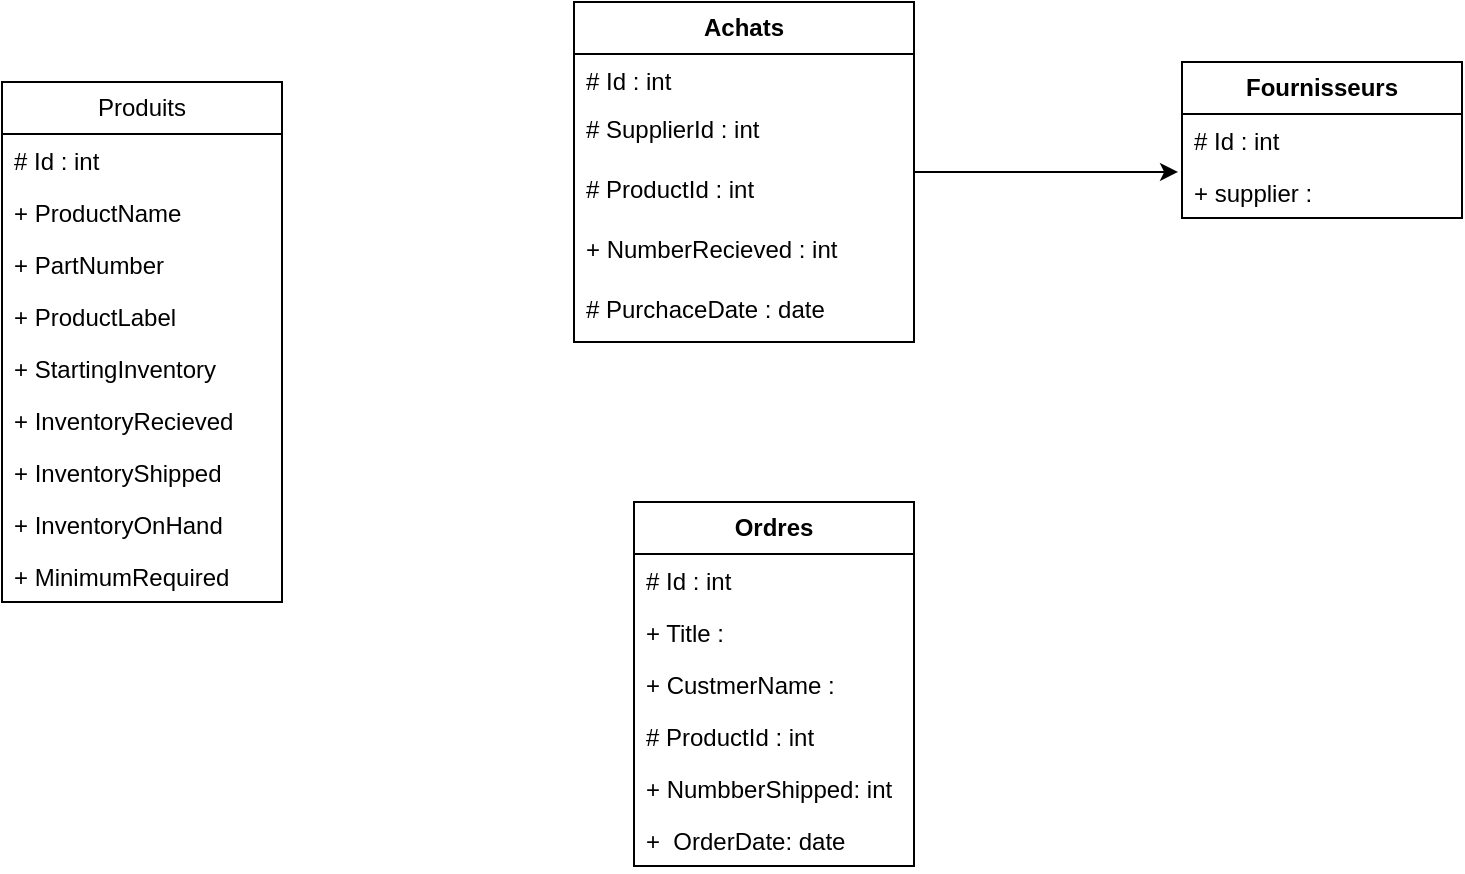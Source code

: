 <mxfile version="22.1.1" type="github">
  <diagram name="Page-1" id="6sfD6XuJXOn0PDrtRclJ">
    <mxGraphModel dx="525" dy="575" grid="1" gridSize="10" guides="1" tooltips="1" connect="1" arrows="1" fold="1" page="1" pageScale="1" pageWidth="827" pageHeight="1169" math="0" shadow="0">
      <root>
        <mxCell id="0" />
        <mxCell id="1" parent="0" />
        <mxCell id="7ul_TQOTDa5sbdYVbnae-19" value="&lt;b&gt;Achats&lt;/b&gt;" style="swimlane;fontStyle=0;childLayout=stackLayout;horizontal=1;startSize=26;fillColor=none;horizontalStack=0;resizeParent=1;resizeParentMax=0;resizeLast=0;collapsible=1;marginBottom=0;whiteSpace=wrap;html=1;" vertex="1" parent="1">
          <mxGeometry x="346" y="120" width="170" height="170" as="geometry" />
        </mxCell>
        <mxCell id="7ul_TQOTDa5sbdYVbnae-20" value="# Id : int" style="text;strokeColor=none;fillColor=none;align=left;verticalAlign=top;spacingLeft=4;spacingRight=4;overflow=hidden;rotatable=0;points=[[0,0.5],[1,0.5]];portConstraint=eastwest;whiteSpace=wrap;html=1;" vertex="1" parent="7ul_TQOTDa5sbdYVbnae-19">
          <mxGeometry y="26" width="170" height="24" as="geometry" />
        </mxCell>
        <mxCell id="7ul_TQOTDa5sbdYVbnae-21" value="&lt;div&gt;# SupplierId : int&lt;/div&gt;" style="text;strokeColor=none;fillColor=none;align=left;verticalAlign=top;spacingLeft=4;spacingRight=4;overflow=hidden;rotatable=0;points=[[0,0.5],[1,0.5]];portConstraint=eastwest;whiteSpace=wrap;html=1;" vertex="1" parent="7ul_TQOTDa5sbdYVbnae-19">
          <mxGeometry y="50" width="170" height="30" as="geometry" />
        </mxCell>
        <mxCell id="7ul_TQOTDa5sbdYVbnae-22" value="# ProductId : int" style="text;strokeColor=none;fillColor=none;align=left;verticalAlign=top;spacingLeft=4;spacingRight=4;overflow=hidden;rotatable=0;points=[[0,0.5],[1,0.5]];portConstraint=eastwest;whiteSpace=wrap;html=1;" vertex="1" parent="7ul_TQOTDa5sbdYVbnae-19">
          <mxGeometry y="80" width="170" height="30" as="geometry" />
        </mxCell>
        <mxCell id="7ul_TQOTDa5sbdYVbnae-35" value="+ NumberRecieved : int" style="text;strokeColor=none;fillColor=none;align=left;verticalAlign=top;spacingLeft=4;spacingRight=4;overflow=hidden;rotatable=0;points=[[0,0.5],[1,0.5]];portConstraint=eastwest;whiteSpace=wrap;html=1;" vertex="1" parent="7ul_TQOTDa5sbdYVbnae-19">
          <mxGeometry y="110" width="170" height="30" as="geometry" />
        </mxCell>
        <mxCell id="7ul_TQOTDa5sbdYVbnae-36" value="# PurchaceDate : date" style="text;strokeColor=none;fillColor=none;align=left;verticalAlign=top;spacingLeft=4;spacingRight=4;overflow=hidden;rotatable=0;points=[[0,0.5],[1,0.5]];portConstraint=eastwest;whiteSpace=wrap;html=1;" vertex="1" parent="7ul_TQOTDa5sbdYVbnae-19">
          <mxGeometry y="140" width="170" height="30" as="geometry" />
        </mxCell>
        <mxCell id="7ul_TQOTDa5sbdYVbnae-23" value="&lt;b&gt;Fournisseurs&lt;/b&gt;" style="swimlane;fontStyle=0;childLayout=stackLayout;horizontal=1;startSize=26;fillColor=none;horizontalStack=0;resizeParent=1;resizeParentMax=0;resizeLast=0;collapsible=1;marginBottom=0;whiteSpace=wrap;html=1;" vertex="1" parent="1">
          <mxGeometry x="650" y="150" width="140" height="78" as="geometry" />
        </mxCell>
        <mxCell id="7ul_TQOTDa5sbdYVbnae-24" value="# Id : int" style="text;strokeColor=none;fillColor=none;align=left;verticalAlign=top;spacingLeft=4;spacingRight=4;overflow=hidden;rotatable=0;points=[[0,0.5],[1,0.5]];portConstraint=eastwest;whiteSpace=wrap;html=1;" vertex="1" parent="7ul_TQOTDa5sbdYVbnae-23">
          <mxGeometry y="26" width="140" height="26" as="geometry" />
        </mxCell>
        <mxCell id="7ul_TQOTDa5sbdYVbnae-25" value="+ supplier : " style="text;strokeColor=none;fillColor=none;align=left;verticalAlign=top;spacingLeft=4;spacingRight=4;overflow=hidden;rotatable=0;points=[[0,0.5],[1,0.5]];portConstraint=eastwest;whiteSpace=wrap;html=1;" vertex="1" parent="7ul_TQOTDa5sbdYVbnae-23">
          <mxGeometry y="52" width="140" height="26" as="geometry" />
        </mxCell>
        <mxCell id="7ul_TQOTDa5sbdYVbnae-27" value="&lt;b&gt;Ordres&lt;/b&gt;" style="swimlane;fontStyle=0;childLayout=stackLayout;horizontal=1;startSize=26;fillColor=none;horizontalStack=0;resizeParent=1;resizeParentMax=0;resizeLast=0;collapsible=1;marginBottom=0;whiteSpace=wrap;html=1;" vertex="1" parent="1">
          <mxGeometry x="376" y="370" width="140" height="182" as="geometry" />
        </mxCell>
        <mxCell id="7ul_TQOTDa5sbdYVbnae-28" value="# Id : int" style="text;strokeColor=none;fillColor=none;align=left;verticalAlign=top;spacingLeft=4;spacingRight=4;overflow=hidden;rotatable=0;points=[[0,0.5],[1,0.5]];portConstraint=eastwest;whiteSpace=wrap;html=1;" vertex="1" parent="7ul_TQOTDa5sbdYVbnae-27">
          <mxGeometry y="26" width="140" height="26" as="geometry" />
        </mxCell>
        <mxCell id="7ul_TQOTDa5sbdYVbnae-29" value="+ Title : " style="text;strokeColor=none;fillColor=none;align=left;verticalAlign=top;spacingLeft=4;spacingRight=4;overflow=hidden;rotatable=0;points=[[0,0.5],[1,0.5]];portConstraint=eastwest;whiteSpace=wrap;html=1;" vertex="1" parent="7ul_TQOTDa5sbdYVbnae-27">
          <mxGeometry y="52" width="140" height="26" as="geometry" />
        </mxCell>
        <mxCell id="7ul_TQOTDa5sbdYVbnae-30" value="+ CustmerName : " style="text;strokeColor=none;fillColor=none;align=left;verticalAlign=top;spacingLeft=4;spacingRight=4;overflow=hidden;rotatable=0;points=[[0,0.5],[1,0.5]];portConstraint=eastwest;whiteSpace=wrap;html=1;" vertex="1" parent="7ul_TQOTDa5sbdYVbnae-27">
          <mxGeometry y="78" width="140" height="26" as="geometry" />
        </mxCell>
        <mxCell id="7ul_TQOTDa5sbdYVbnae-39" value="# ProductId : int" style="text;strokeColor=none;fillColor=none;align=left;verticalAlign=top;spacingLeft=4;spacingRight=4;overflow=hidden;rotatable=0;points=[[0,0.5],[1,0.5]];portConstraint=eastwest;whiteSpace=wrap;html=1;" vertex="1" parent="7ul_TQOTDa5sbdYVbnae-27">
          <mxGeometry y="104" width="140" height="26" as="geometry" />
        </mxCell>
        <mxCell id="7ul_TQOTDa5sbdYVbnae-40" value="+ NumbberShipped: int" style="text;strokeColor=none;fillColor=none;align=left;verticalAlign=top;spacingLeft=4;spacingRight=4;overflow=hidden;rotatable=0;points=[[0,0.5],[1,0.5]];portConstraint=eastwest;whiteSpace=wrap;html=1;" vertex="1" parent="7ul_TQOTDa5sbdYVbnae-27">
          <mxGeometry y="130" width="140" height="26" as="geometry" />
        </mxCell>
        <mxCell id="7ul_TQOTDa5sbdYVbnae-41" value="+&amp;nbsp; OrderDate: date" style="text;strokeColor=none;fillColor=none;align=left;verticalAlign=top;spacingLeft=4;spacingRight=4;overflow=hidden;rotatable=0;points=[[0,0.5],[1,0.5]];portConstraint=eastwest;whiteSpace=wrap;html=1;" vertex="1" parent="7ul_TQOTDa5sbdYVbnae-27">
          <mxGeometry y="156" width="140" height="26" as="geometry" />
        </mxCell>
        <mxCell id="7ul_TQOTDa5sbdYVbnae-34" style="edgeStyle=orthogonalEdgeStyle;rounded=0;orthogonalLoop=1;jettySize=auto;html=1;entryX=-0.014;entryY=0.115;entryDx=0;entryDy=0;entryPerimeter=0;" edge="1" parent="1" source="7ul_TQOTDa5sbdYVbnae-19" target="7ul_TQOTDa5sbdYVbnae-25">
          <mxGeometry relative="1" as="geometry">
            <mxPoint x="717.06" y="253.012" as="targetPoint" />
          </mxGeometry>
        </mxCell>
        <mxCell id="7ul_TQOTDa5sbdYVbnae-43" value="Produits" style="swimlane;fontStyle=0;childLayout=stackLayout;horizontal=1;startSize=26;fillColor=none;horizontalStack=0;resizeParent=1;resizeParentMax=0;resizeLast=0;collapsible=1;marginBottom=0;whiteSpace=wrap;html=1;" vertex="1" parent="1">
          <mxGeometry x="60" y="160" width="140" height="260" as="geometry" />
        </mxCell>
        <mxCell id="7ul_TQOTDa5sbdYVbnae-44" value="# Id : int" style="text;strokeColor=none;fillColor=none;align=left;verticalAlign=top;spacingLeft=4;spacingRight=4;overflow=hidden;rotatable=0;points=[[0,0.5],[1,0.5]];portConstraint=eastwest;whiteSpace=wrap;html=1;" vertex="1" parent="7ul_TQOTDa5sbdYVbnae-43">
          <mxGeometry y="26" width="140" height="26" as="geometry" />
        </mxCell>
        <mxCell id="7ul_TQOTDa5sbdYVbnae-45" value="+ ProductName" style="text;strokeColor=none;fillColor=none;align=left;verticalAlign=top;spacingLeft=4;spacingRight=4;overflow=hidden;rotatable=0;points=[[0,0.5],[1,0.5]];portConstraint=eastwest;whiteSpace=wrap;html=1;" vertex="1" parent="7ul_TQOTDa5sbdYVbnae-43">
          <mxGeometry y="52" width="140" height="26" as="geometry" />
        </mxCell>
        <mxCell id="7ul_TQOTDa5sbdYVbnae-46" value="+ PartNumber" style="text;strokeColor=none;fillColor=none;align=left;verticalAlign=top;spacingLeft=4;spacingRight=4;overflow=hidden;rotatable=0;points=[[0,0.5],[1,0.5]];portConstraint=eastwest;whiteSpace=wrap;html=1;" vertex="1" parent="7ul_TQOTDa5sbdYVbnae-43">
          <mxGeometry y="78" width="140" height="26" as="geometry" />
        </mxCell>
        <mxCell id="7ul_TQOTDa5sbdYVbnae-47" value="+ ProductLabel" style="text;strokeColor=none;fillColor=none;align=left;verticalAlign=top;spacingLeft=4;spacingRight=4;overflow=hidden;rotatable=0;points=[[0,0.5],[1,0.5]];portConstraint=eastwest;whiteSpace=wrap;html=1;" vertex="1" parent="7ul_TQOTDa5sbdYVbnae-43">
          <mxGeometry y="104" width="140" height="26" as="geometry" />
        </mxCell>
        <mxCell id="7ul_TQOTDa5sbdYVbnae-48" value="+ StartingInventory" style="text;strokeColor=none;fillColor=none;align=left;verticalAlign=top;spacingLeft=4;spacingRight=4;overflow=hidden;rotatable=0;points=[[0,0.5],[1,0.5]];portConstraint=eastwest;whiteSpace=wrap;html=1;" vertex="1" parent="7ul_TQOTDa5sbdYVbnae-43">
          <mxGeometry y="130" width="140" height="26" as="geometry" />
        </mxCell>
        <mxCell id="7ul_TQOTDa5sbdYVbnae-49" value="+ InventoryRecieved" style="text;strokeColor=none;fillColor=none;align=left;verticalAlign=top;spacingLeft=4;spacingRight=4;overflow=hidden;rotatable=0;points=[[0,0.5],[1,0.5]];portConstraint=eastwest;whiteSpace=wrap;html=1;" vertex="1" parent="7ul_TQOTDa5sbdYVbnae-43">
          <mxGeometry y="156" width="140" height="26" as="geometry" />
        </mxCell>
        <mxCell id="7ul_TQOTDa5sbdYVbnae-50" value="+ InventoryShipped" style="text;strokeColor=none;fillColor=none;align=left;verticalAlign=top;spacingLeft=4;spacingRight=4;overflow=hidden;rotatable=0;points=[[0,0.5],[1,0.5]];portConstraint=eastwest;whiteSpace=wrap;html=1;" vertex="1" parent="7ul_TQOTDa5sbdYVbnae-43">
          <mxGeometry y="182" width="140" height="26" as="geometry" />
        </mxCell>
        <mxCell id="7ul_TQOTDa5sbdYVbnae-51" value="+ InventoryOnHand" style="text;strokeColor=none;fillColor=none;align=left;verticalAlign=top;spacingLeft=4;spacingRight=4;overflow=hidden;rotatable=0;points=[[0,0.5],[1,0.5]];portConstraint=eastwest;whiteSpace=wrap;html=1;" vertex="1" parent="7ul_TQOTDa5sbdYVbnae-43">
          <mxGeometry y="208" width="140" height="26" as="geometry" />
        </mxCell>
        <mxCell id="7ul_TQOTDa5sbdYVbnae-52" value="+ MinimumRequired" style="text;strokeColor=none;fillColor=none;align=left;verticalAlign=top;spacingLeft=4;spacingRight=4;overflow=hidden;rotatable=0;points=[[0,0.5],[1,0.5]];portConstraint=eastwest;whiteSpace=wrap;html=1;" vertex="1" parent="7ul_TQOTDa5sbdYVbnae-43">
          <mxGeometry y="234" width="140" height="26" as="geometry" />
        </mxCell>
      </root>
    </mxGraphModel>
  </diagram>
</mxfile>
